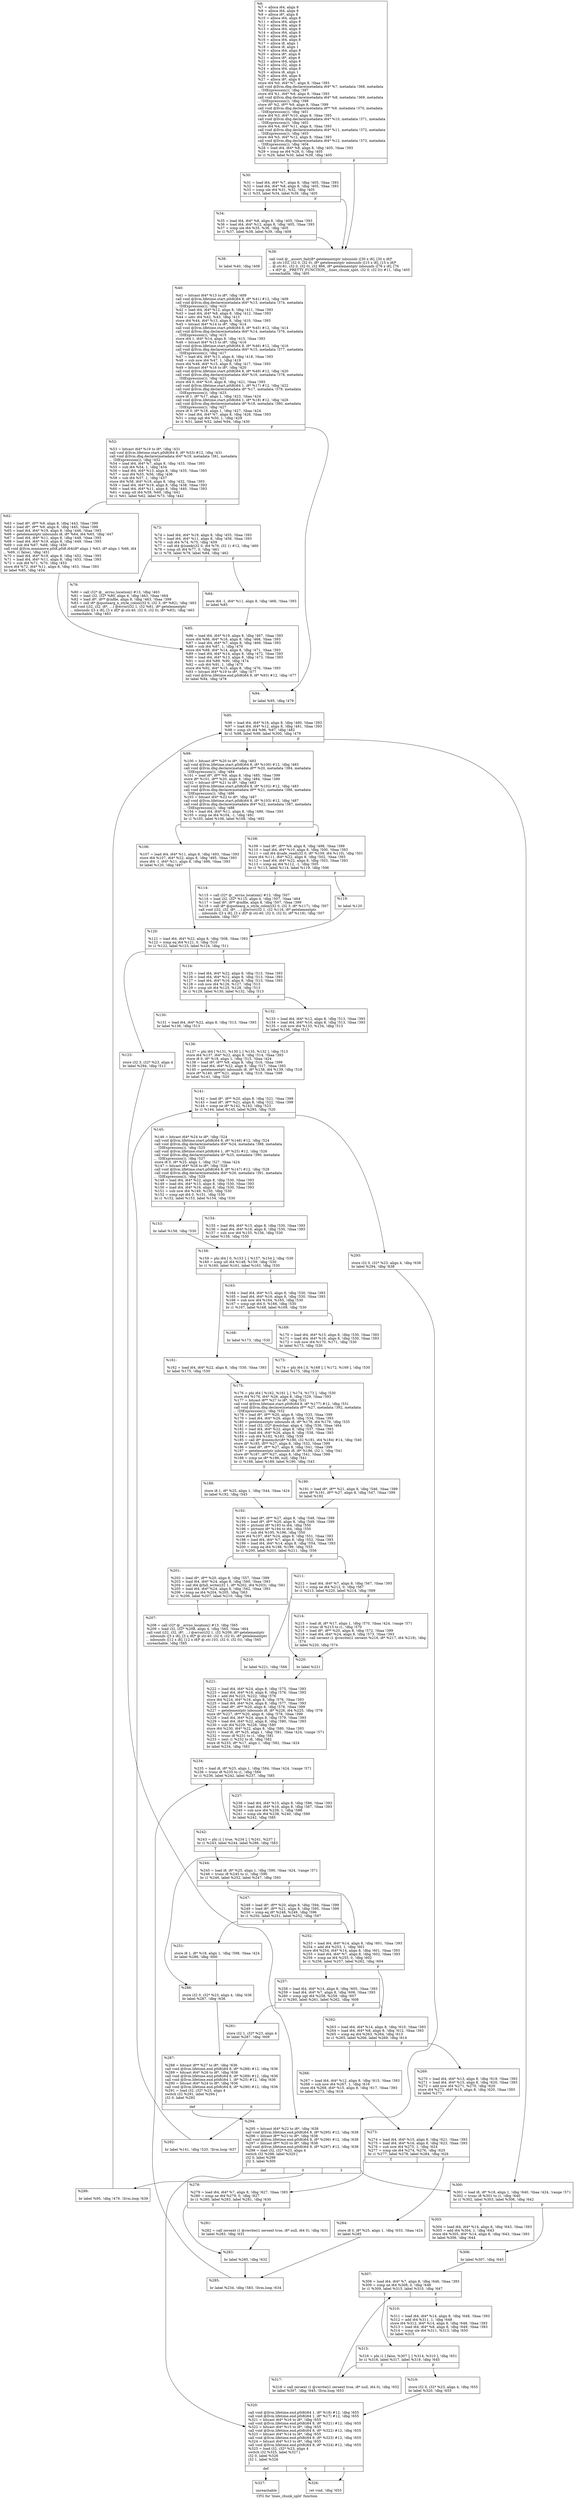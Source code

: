 digraph "CFG for 'lines_chunk_split' function" {
	label="CFG for 'lines_chunk_split' function";

	Node0x2711be0 [shape=record,label="{%6:\l  %7 = alloca i64, align 8\l  %8 = alloca i64, align 8\l  %9 = alloca i8*, align 8\l  %10 = alloca i64, align 8\l  %11 = alloca i64, align 8\l  %12 = alloca i64, align 8\l  %13 = alloca i64, align 8\l  %14 = alloca i64, align 8\l  %15 = alloca i64, align 8\l  %16 = alloca i64, align 8\l  %17 = alloca i8, align 1\l  %18 = alloca i8, align 1\l  %19 = alloca i64, align 8\l  %20 = alloca i8*, align 8\l  %21 = alloca i8*, align 8\l  %22 = alloca i64, align 8\l  %23 = alloca i32, align 4\l  %24 = alloca i64, align 8\l  %25 = alloca i8, align 1\l  %26 = alloca i64, align 8\l  %27 = alloca i8*, align 8\l  store i64 %0, i64* %7, align 8, !tbaa !393\l  call void @llvm.dbg.declare(metadata i64* %7, metadata !368, metadata\l... !DIExpression()), !dbg !397\l  store i64 %1, i64* %8, align 8, !tbaa !393\l  call void @llvm.dbg.declare(metadata i64* %8, metadata !369, metadata\l... !DIExpression()), !dbg !398\l  store i8* %2, i8** %9, align 8, !tbaa !399\l  call void @llvm.dbg.declare(metadata i8** %9, metadata !370, metadata\l... !DIExpression()), !dbg !401\l  store i64 %3, i64* %10, align 8, !tbaa !393\l  call void @llvm.dbg.declare(metadata i64* %10, metadata !371, metadata\l... !DIExpression()), !dbg !402\l  store i64 %4, i64* %11, align 8, !tbaa !393\l  call void @llvm.dbg.declare(metadata i64* %11, metadata !372, metadata\l... !DIExpression()), !dbg !403\l  store i64 %5, i64* %12, align 8, !tbaa !393\l  call void @llvm.dbg.declare(metadata i64* %12, metadata !373, metadata\l... !DIExpression()), !dbg !404\l  %28 = load i64, i64* %8, align 8, !dbg !405, !tbaa !393\l  %29 = icmp ne i64 %28, 0, !dbg !405\l  br i1 %29, label %30, label %39, !dbg !405\l|{<s0>T|<s1>F}}"];
	Node0x2711be0:s0 -> Node0x2711fc0;
	Node0x2711be0:s1 -> Node0x27120b0;
	Node0x2711fc0 [shape=record,label="{%30:\l\l  %31 = load i64, i64* %7, align 8, !dbg !405, !tbaa !393\l  %32 = load i64, i64* %8, align 8, !dbg !405, !tbaa !393\l  %33 = icmp ule i64 %31, %32, !dbg !405\l  br i1 %33, label %34, label %39, !dbg !405\l|{<s0>T|<s1>F}}"];
	Node0x2711fc0:s0 -> Node0x2712010;
	Node0x2711fc0:s1 -> Node0x27120b0;
	Node0x2712010 [shape=record,label="{%34:\l\l  %35 = load i64, i64* %8, align 8, !dbg !405, !tbaa !393\l  %36 = load i64, i64* %12, align 8, !dbg !405, !tbaa !393\l  %37 = icmp ule i64 %35, %36, !dbg !405\l  br i1 %37, label %38, label %39, !dbg !408\l|{<s0>T|<s1>F}}"];
	Node0x2712010:s0 -> Node0x2712060;
	Node0x2712010:s1 -> Node0x27120b0;
	Node0x2712060 [shape=record,label="{%38:\l\l  br label %40, !dbg !408\l}"];
	Node0x2712060 -> Node0x2712100;
	Node0x27120b0 [shape=record,label="{%39:\l\l  call void @__assert_fail(i8* getelementptr inbounds ([30 x i8], [30 x i8]*\l... @.str.102, i32 0, i32 0), i8* getelementptr inbounds ([15 x i8], [15 x i8]*\l... @.str.81, i32 0, i32 0), i32 866, i8* getelementptr inbounds ([76 x i8], [76\l... x i8]* @__PRETTY_FUNCTION__.lines_chunk_split, i32 0, i32 0)) #11, !dbg !405\l  unreachable, !dbg !405\l}"];
	Node0x2712100 [shape=record,label="{%40:\l\l  %41 = bitcast i64* %13 to i8*, !dbg !409\l  call void @llvm.lifetime.start.p0i8(i64 8, i8* %41) #12, !dbg !409\l  call void @llvm.dbg.declare(metadata i64* %13, metadata !374, metadata\l... !DIExpression()), !dbg !410\l  %42 = load i64, i64* %12, align 8, !dbg !411, !tbaa !393\l  %43 = load i64, i64* %8, align 8, !dbg !412, !tbaa !393\l  %44 = udiv i64 %42, %43, !dbg !413\l  store i64 %44, i64* %13, align 8, !dbg !410, !tbaa !393\l  %45 = bitcast i64* %14 to i8*, !dbg !414\l  call void @llvm.lifetime.start.p0i8(i64 8, i8* %45) #12, !dbg !414\l  call void @llvm.dbg.declare(metadata i64* %14, metadata !376, metadata\l... !DIExpression()), !dbg !415\l  store i64 1, i64* %14, align 8, !dbg !415, !tbaa !393\l  %46 = bitcast i64* %15 to i8*, !dbg !416\l  call void @llvm.lifetime.start.p0i8(i64 8, i8* %46) #12, !dbg !416\l  call void @llvm.dbg.declare(metadata i64* %15, metadata !377, metadata\l... !DIExpression()), !dbg !417\l  %47 = load i64, i64* %13, align 8, !dbg !418, !tbaa !393\l  %48 = sub nsw i64 %47, 1, !dbg !419\l  store i64 %48, i64* %15, align 8, !dbg !417, !tbaa !393\l  %49 = bitcast i64* %16 to i8*, !dbg !420\l  call void @llvm.lifetime.start.p0i8(i64 8, i8* %49) #12, !dbg !420\l  call void @llvm.dbg.declare(metadata i64* %16, metadata !378, metadata\l... !DIExpression()), !dbg !421\l  store i64 0, i64* %16, align 8, !dbg !421, !tbaa !393\l  call void @llvm.lifetime.start.p0i8(i64 1, i8* %17) #12, !dbg !422\l  call void @llvm.dbg.declare(metadata i8* %17, metadata !379, metadata\l... !DIExpression()), !dbg !423\l  store i8 1, i8* %17, align 1, !dbg !423, !tbaa !424\l  call void @llvm.lifetime.start.p0i8(i64 1, i8* %18) #12, !dbg !426\l  call void @llvm.dbg.declare(metadata i8* %18, metadata !380, metadata\l... !DIExpression()), !dbg !427\l  store i8 0, i8* %18, align 1, !dbg !427, !tbaa !424\l  %50 = load i64, i64* %7, align 8, !dbg !428, !tbaa !393\l  %51 = icmp ugt i64 %50, 1, !dbg !429\l  br i1 %51, label %52, label %94, !dbg !430\l|{<s0>T|<s1>F}}"];
	Node0x2712100:s0 -> Node0x2712150;
	Node0x2712100:s1 -> Node0x2712330;
	Node0x2712150 [shape=record,label="{%52:\l\l  %53 = bitcast i64* %19 to i8*, !dbg !431\l  call void @llvm.lifetime.start.p0i8(i64 8, i8* %53) #12, !dbg !431\l  call void @llvm.dbg.declare(metadata i64* %19, metadata !381, metadata\l... !DIExpression()), !dbg !432\l  %54 = load i64, i64* %7, align 8, !dbg !433, !tbaa !393\l  %55 = sub i64 %54, 1, !dbg !434\l  %56 = load i64, i64* %13, align 8, !dbg !435, !tbaa !393\l  %57 = mul i64 %55, %56, !dbg !436\l  %58 = sub i64 %57, 1, !dbg !437\l  store i64 %58, i64* %19, align 8, !dbg !432, !tbaa !393\l  %59 = load i64, i64* %19, align 8, !dbg !438, !tbaa !393\l  %60 = load i64, i64* %11, align 8, !dbg !440, !tbaa !393\l  %61 = icmp ult i64 %59, %60, !dbg !441\l  br i1 %61, label %62, label %73, !dbg !442\l|{<s0>T|<s1>F}}"];
	Node0x2712150:s0 -> Node0x27121a0;
	Node0x2712150:s1 -> Node0x27121f0;
	Node0x27121a0 [shape=record,label="{%62:\l\l  %63 = load i8*, i8** %9, align 8, !dbg !443, !tbaa !399\l  %64 = load i8*, i8** %9, align 8, !dbg !445, !tbaa !399\l  %65 = load i64, i64* %19, align 8, !dbg !446, !tbaa !393\l  %66 = getelementptr inbounds i8, i8* %64, i64 %65, !dbg !447\l  %67 = load i64, i64* %11, align 8, !dbg !448, !tbaa !393\l  %68 = load i64, i64* %19, align 8, !dbg !449, !tbaa !393\l  %69 = sub i64 %67, %68, !dbg !450\l  call void @llvm.memmove.p0i8.p0i8.i64(i8* align 1 %63, i8* align 1 %66, i64\l... %69, i1 false), !dbg !451\l  %70 = load i64, i64* %19, align 8, !dbg !452, !tbaa !393\l  %71 = load i64, i64* %11, align 8, !dbg !453, !tbaa !393\l  %72 = sub i64 %71, %70, !dbg !453\l  store i64 %72, i64* %11, align 8, !dbg !453, !tbaa !393\l  br label %85, !dbg !454\l}"];
	Node0x27121a0 -> Node0x27122e0;
	Node0x27121f0 [shape=record,label="{%73:\l\l  %74 = load i64, i64* %19, align 8, !dbg !455, !tbaa !393\l  %75 = load i64, i64* %11, align 8, !dbg !458, !tbaa !393\l  %76 = sub i64 %74, %75, !dbg !459\l  %77 = call i64 @lseek(i32 0, i64 %76, i32 1) #12, !dbg !460\l  %78 = icmp slt i64 %77, 0, !dbg !461\l  br i1 %78, label %79, label %84, !dbg !462\l|{<s0>T|<s1>F}}"];
	Node0x27121f0:s0 -> Node0x2712240;
	Node0x27121f0:s1 -> Node0x2712290;
	Node0x2712240 [shape=record,label="{%79:\l\l  %80 = call i32* @__errno_location() #13, !dbg !463\l  %81 = load i32, i32* %80, align 4, !dbg !463, !tbaa !464\l  %82 = load i8*, i8** @infile, align 8, !dbg !463, !tbaa !399\l  %83 = call i8* @quotearg_n_style_colon(i32 0, i32 3, i8* %82), !dbg !463\l  call void (i32, i32, i8*, ...) @error(i32 1, i32 %81, i8* getelementptr\l... inbounds ([3 x i8], [3 x i8]* @.str.40, i32 0, i32 0), i8* %83), !dbg !463\l  unreachable, !dbg !463\l}"];
	Node0x2712290 [shape=record,label="{%84:\l\l  store i64 -1, i64* %11, align 8, !dbg !466, !tbaa !393\l  br label %85\l}"];
	Node0x2712290 -> Node0x27122e0;
	Node0x27122e0 [shape=record,label="{%85:\l\l  %86 = load i64, i64* %19, align 8, !dbg !467, !tbaa !393\l  store i64 %86, i64* %16, align 8, !dbg !468, !tbaa !393\l  %87 = load i64, i64* %7, align 8, !dbg !469, !tbaa !393\l  %88 = sub i64 %87, 1, !dbg !470\l  store i64 %88, i64* %14, align 8, !dbg !471, !tbaa !393\l  %89 = load i64, i64* %14, align 8, !dbg !472, !tbaa !393\l  %90 = load i64, i64* %13, align 8, !dbg !473, !tbaa !393\l  %91 = mul i64 %89, %90, !dbg !474\l  %92 = sub i64 %91, 1, !dbg !475\l  store i64 %92, i64* %15, align 8, !dbg !476, !tbaa !393\l  %93 = bitcast i64* %19 to i8*, !dbg !477\l  call void @llvm.lifetime.end.p0i8(i64 8, i8* %93) #12, !dbg !477\l  br label %94, !dbg !478\l}"];
	Node0x27122e0 -> Node0x2712330;
	Node0x2712330 [shape=record,label="{%94:\l\l  br label %95, !dbg !479\l}"];
	Node0x2712330 -> Node0x2712380;
	Node0x2712380 [shape=record,label="{%95:\l\l  %96 = load i64, i64* %16, align 8, !dbg !480, !tbaa !393\l  %97 = load i64, i64* %12, align 8, !dbg !481, !tbaa !393\l  %98 = icmp slt i64 %96, %97, !dbg !482\l  br i1 %98, label %99, label %300, !dbg !479\l|{<s0>T|<s1>F}}"];
	Node0x2712380:s0 -> Node0x27123d0;
	Node0x2712380:s1 -> Node0x2713550;
	Node0x27123d0 [shape=record,label="{%99:\l\l  %100 = bitcast i8** %20 to i8*, !dbg !483\l  call void @llvm.lifetime.start.p0i8(i64 8, i8* %100) #12, !dbg !483\l  call void @llvm.dbg.declare(metadata i8** %20, metadata !384, metadata\l... !DIExpression()), !dbg !484\l  %101 = load i8*, i8** %9, align 8, !dbg !485, !tbaa !399\l  store i8* %101, i8** %20, align 8, !dbg !484, !tbaa !399\l  %102 = bitcast i8** %21 to i8*, !dbg !483\l  call void @llvm.lifetime.start.p0i8(i64 8, i8* %102) #12, !dbg !483\l  call void @llvm.dbg.declare(metadata i8** %21, metadata !386, metadata\l... !DIExpression()), !dbg !486\l  %103 = bitcast i64* %22 to i8*, !dbg !487\l  call void @llvm.lifetime.start.p0i8(i64 8, i8* %103) #12, !dbg !487\l  call void @llvm.dbg.declare(metadata i64* %22, metadata !387, metadata\l... !DIExpression()), !dbg !488\l  %104 = load i64, i64* %11, align 8, !dbg !489, !tbaa !393\l  %105 = icmp ne i64 %104, -1, !dbg !491\l  br i1 %105, label %106, label %108, !dbg !492\l|{<s0>T|<s1>F}}"];
	Node0x27123d0:s0 -> Node0x2712420;
	Node0x27123d0:s1 -> Node0x2712470;
	Node0x2712420 [shape=record,label="{%106:\l\l  %107 = load i64, i64* %11, align 8, !dbg !493, !tbaa !393\l  store i64 %107, i64* %22, align 8, !dbg !495, !tbaa !393\l  store i64 -1, i64* %11, align 8, !dbg !496, !tbaa !393\l  br label %120, !dbg !497\l}"];
	Node0x2712420 -> Node0x2712560;
	Node0x2712470 [shape=record,label="{%108:\l\l  %109 = load i8*, i8** %9, align 8, !dbg !498, !tbaa !399\l  %110 = load i64, i64* %10, align 8, !dbg !500, !tbaa !393\l  %111 = call i64 @safe_read(i32 0, i8* %109, i64 %110), !dbg !501\l  store i64 %111, i64* %22, align 8, !dbg !502, !tbaa !393\l  %112 = load i64, i64* %22, align 8, !dbg !503, !tbaa !393\l  %113 = icmp eq i64 %112, -1, !dbg !505\l  br i1 %113, label %114, label %119, !dbg !506\l|{<s0>T|<s1>F}}"];
	Node0x2712470:s0 -> Node0x27124c0;
	Node0x2712470:s1 -> Node0x2712510;
	Node0x27124c0 [shape=record,label="{%114:\l\l  %115 = call i32* @__errno_location() #13, !dbg !507\l  %116 = load i32, i32* %115, align 4, !dbg !507, !tbaa !464\l  %117 = load i8*, i8** @infile, align 8, !dbg !507, !tbaa !399\l  %118 = call i8* @quotearg_n_style_colon(i32 0, i32 3, i8* %117), !dbg !507\l  call void (i32, i32, i8*, ...) @error(i32 1, i32 %116, i8* getelementptr\l... inbounds ([3 x i8], [3 x i8]* @.str.40, i32 0, i32 0), i8* %118), !dbg !507\l  unreachable, !dbg !507\l}"];
	Node0x2712510 [shape=record,label="{%119:\l\l  br label %120\l}"];
	Node0x2712510 -> Node0x2712560;
	Node0x2712560 [shape=record,label="{%120:\l\l  %121 = load i64, i64* %22, align 8, !dbg !508, !tbaa !393\l  %122 = icmp eq i64 %121, 0, !dbg !510\l  br i1 %122, label %123, label %124, !dbg !511\l|{<s0>T|<s1>F}}"];
	Node0x2712560:s0 -> Node0x27125b0;
	Node0x2712560:s1 -> Node0x2712600;
	Node0x27125b0 [shape=record,label="{%123:\l\l  store i32 3, i32* %23, align 4\l  br label %294, !dbg !512\l}"];
	Node0x27125b0 -> Node0x27134b0;
	Node0x2712600 [shape=record,label="{%124:\l\l  %125 = load i64, i64* %22, align 8, !dbg !513, !tbaa !393\l  %126 = load i64, i64* %12, align 8, !dbg !513, !tbaa !393\l  %127 = load i64, i64* %16, align 8, !dbg !513, !tbaa !393\l  %128 = sub nsw i64 %126, %127, !dbg !513\l  %129 = icmp ult i64 %125, %128, !dbg !513\l  br i1 %129, label %130, label %132, !dbg !513\l|{<s0>T|<s1>F}}"];
	Node0x2712600:s0 -> Node0x2712650;
	Node0x2712600:s1 -> Node0x27126a0;
	Node0x2712650 [shape=record,label="{%130:\l\l  %131 = load i64, i64* %22, align 8, !dbg !513, !tbaa !393\l  br label %136, !dbg !513\l}"];
	Node0x2712650 -> Node0x27126f0;
	Node0x27126a0 [shape=record,label="{%132:\l\l  %133 = load i64, i64* %12, align 8, !dbg !513, !tbaa !393\l  %134 = load i64, i64* %16, align 8, !dbg !513, !tbaa !393\l  %135 = sub nsw i64 %133, %134, !dbg !513\l  br label %136, !dbg !513\l}"];
	Node0x27126a0 -> Node0x27126f0;
	Node0x27126f0 [shape=record,label="{%136:\l\l  %137 = phi i64 [ %131, %130 ], [ %135, %132 ], !dbg !513\l  store i64 %137, i64* %22, align 8, !dbg !514, !tbaa !393\l  store i8 0, i8* %18, align 1, !dbg !515, !tbaa !424\l  %138 = load i8*, i8** %9, align 8, !dbg !516, !tbaa !399\l  %139 = load i64, i64* %22, align 8, !dbg !517, !tbaa !393\l  %140 = getelementptr inbounds i8, i8* %138, i64 %139, !dbg !518\l  store i8* %140, i8** %21, align 8, !dbg !519, !tbaa !399\l  br label %141, !dbg !520\l}"];
	Node0x27126f0 -> Node0x2712740;
	Node0x2712740 [shape=record,label="{%141:\l\l  %142 = load i8*, i8** %20, align 8, !dbg !521, !tbaa !399\l  %143 = load i8*, i8** %21, align 8, !dbg !522, !tbaa !399\l  %144 = icmp ne i8* %142, %143, !dbg !523\l  br i1 %144, label %145, label %293, !dbg !520\l|{<s0>T|<s1>F}}"];
	Node0x2712740:s0 -> Node0x2712790;
	Node0x2712740:s1 -> Node0x2713460;
	Node0x2712790 [shape=record,label="{%145:\l\l  %146 = bitcast i64* %24 to i8*, !dbg !524\l  call void @llvm.lifetime.start.p0i8(i64 8, i8* %146) #12, !dbg !524\l  call void @llvm.dbg.declare(metadata i64* %24, metadata !388, metadata\l... !DIExpression()), !dbg !525\l  call void @llvm.lifetime.start.p0i8(i64 1, i8* %25) #12, !dbg !526\l  call void @llvm.dbg.declare(metadata i8* %25, metadata !390, metadata\l... !DIExpression()), !dbg !527\l  store i8 0, i8* %25, align 1, !dbg !527, !tbaa !424\l  %147 = bitcast i64* %26 to i8*, !dbg !528\l  call void @llvm.lifetime.start.p0i8(i64 8, i8* %147) #12, !dbg !528\l  call void @llvm.dbg.declare(metadata i64* %26, metadata !391, metadata\l... !DIExpression()), !dbg !529\l  %148 = load i64, i64* %22, align 8, !dbg !530, !tbaa !393\l  %149 = load i64, i64* %15, align 8, !dbg !530, !tbaa !393\l  %150 = load i64, i64* %16, align 8, !dbg !530, !tbaa !393\l  %151 = sub nsw i64 %149, %150, !dbg !530\l  %152 = icmp sgt i64 0, %151, !dbg !530\l  br i1 %152, label %153, label %154, !dbg !530\l|{<s0>T|<s1>F}}"];
	Node0x2712790:s0 -> Node0x27127e0;
	Node0x2712790:s1 -> Node0x2712830;
	Node0x27127e0 [shape=record,label="{%153:\l\l  br label %158, !dbg !530\l}"];
	Node0x27127e0 -> Node0x2712880;
	Node0x2712830 [shape=record,label="{%154:\l\l  %155 = load i64, i64* %15, align 8, !dbg !530, !tbaa !393\l  %156 = load i64, i64* %16, align 8, !dbg !530, !tbaa !393\l  %157 = sub nsw i64 %155, %156, !dbg !530\l  br label %158, !dbg !530\l}"];
	Node0x2712830 -> Node0x2712880;
	Node0x2712880 [shape=record,label="{%158:\l\l  %159 = phi i64 [ 0, %153 ], [ %157, %154 ], !dbg !530\l  %160 = icmp ult i64 %148, %159, !dbg !530\l  br i1 %160, label %161, label %163, !dbg !530\l|{<s0>T|<s1>F}}"];
	Node0x2712880:s0 -> Node0x27128d0;
	Node0x2712880:s1 -> Node0x2712920;
	Node0x27128d0 [shape=record,label="{%161:\l\l  %162 = load i64, i64* %22, align 8, !dbg !530, !tbaa !393\l  br label %175, !dbg !530\l}"];
	Node0x27128d0 -> Node0x2712a60;
	Node0x2712920 [shape=record,label="{%163:\l\l  %164 = load i64, i64* %15, align 8, !dbg !530, !tbaa !393\l  %165 = load i64, i64* %16, align 8, !dbg !530, !tbaa !393\l  %166 = sub nsw i64 %164, %165, !dbg !530\l  %167 = icmp sgt i64 0, %166, !dbg !530\l  br i1 %167, label %168, label %169, !dbg !530\l|{<s0>T|<s1>F}}"];
	Node0x2712920:s0 -> Node0x2712970;
	Node0x2712920:s1 -> Node0x27129c0;
	Node0x2712970 [shape=record,label="{%168:\l\l  br label %173, !dbg !530\l}"];
	Node0x2712970 -> Node0x2712a10;
	Node0x27129c0 [shape=record,label="{%169:\l\l  %170 = load i64, i64* %15, align 8, !dbg !530, !tbaa !393\l  %171 = load i64, i64* %16, align 8, !dbg !530, !tbaa !393\l  %172 = sub nsw i64 %170, %171, !dbg !530\l  br label %173, !dbg !530\l}"];
	Node0x27129c0 -> Node0x2712a10;
	Node0x2712a10 [shape=record,label="{%173:\l\l  %174 = phi i64 [ 0, %168 ], [ %172, %169 ], !dbg !530\l  br label %175, !dbg !530\l}"];
	Node0x2712a10 -> Node0x2712a60;
	Node0x2712a60 [shape=record,label="{%175:\l\l  %176 = phi i64 [ %162, %161 ], [ %174, %173 ], !dbg !530\l  store i64 %176, i64* %26, align 8, !dbg !529, !tbaa !393\l  %177 = bitcast i8** %27 to i8*, !dbg !531\l  call void @llvm.lifetime.start.p0i8(i64 8, i8* %177) #12, !dbg !531\l  call void @llvm.dbg.declare(metadata i8** %27, metadata !392, metadata\l... !DIExpression()), !dbg !532\l  %178 = load i8*, i8** %20, align 8, !dbg !533, !tbaa !399\l  %179 = load i64, i64* %26, align 8, !dbg !534, !tbaa !393\l  %180 = getelementptr inbounds i8, i8* %178, i64 %179, !dbg !535\l  %181 = load i32, i32* @eolchar, align 4, !dbg !536, !tbaa !464\l  %182 = load i64, i64* %22, align 8, !dbg !537, !tbaa !393\l  %183 = load i64, i64* %26, align 8, !dbg !538, !tbaa !393\l  %184 = sub i64 %182, %183, !dbg !539\l  %185 = call i8* @memchr(i8* %180, i32 %181, i64 %184) #14, !dbg !540\l  store i8* %185, i8** %27, align 8, !dbg !532, !tbaa !399\l  %186 = load i8*, i8** %27, align 8, !dbg !541, !tbaa !399\l  %187 = getelementptr inbounds i8, i8* %186, i32 1, !dbg !541\l  store i8* %187, i8** %27, align 8, !dbg !541, !tbaa !399\l  %188 = icmp ne i8* %186, null, !dbg !541\l  br i1 %188, label %189, label %190, !dbg !543\l|{<s0>T|<s1>F}}"];
	Node0x2712a60:s0 -> Node0x2712ab0;
	Node0x2712a60:s1 -> Node0x2712b00;
	Node0x2712ab0 [shape=record,label="{%189:\l\l  store i8 1, i8* %25, align 1, !dbg !544, !tbaa !424\l  br label %192, !dbg !545\l}"];
	Node0x2712ab0 -> Node0x2712b50;
	Node0x2712b00 [shape=record,label="{%190:\l\l  %191 = load i8*, i8** %21, align 8, !dbg !546, !tbaa !399\l  store i8* %191, i8** %27, align 8, !dbg !547, !tbaa !399\l  br label %192\l}"];
	Node0x2712b00 -> Node0x2712b50;
	Node0x2712b50 [shape=record,label="{%192:\l\l  %193 = load i8*, i8** %27, align 8, !dbg !548, !tbaa !399\l  %194 = load i8*, i8** %20, align 8, !dbg !549, !tbaa !399\l  %195 = ptrtoint i8* %193 to i64, !dbg !550\l  %196 = ptrtoint i8* %194 to i64, !dbg !550\l  %197 = sub i64 %195, %196, !dbg !550\l  store i64 %197, i64* %24, align 8, !dbg !551, !tbaa !393\l  %198 = load i64, i64* %7, align 8, !dbg !552, !tbaa !393\l  %199 = load i64, i64* %14, align 8, !dbg !554, !tbaa !393\l  %200 = icmp eq i64 %198, %199, !dbg !555\l  br i1 %200, label %201, label %211, !dbg !556\l|{<s0>T|<s1>F}}"];
	Node0x2712b50:s0 -> Node0x2712ba0;
	Node0x2712b50:s1 -> Node0x2712c90;
	Node0x2712ba0 [shape=record,label="{%201:\l\l  %202 = load i8*, i8** %20, align 8, !dbg !557, !tbaa !399\l  %203 = load i64, i64* %24, align 8, !dbg !560, !tbaa !393\l  %204 = call i64 @full_write(i32 1, i8* %202, i64 %203), !dbg !561\l  %205 = load i64, i64* %24, align 8, !dbg !562, !tbaa !393\l  %206 = icmp ne i64 %204, %205, !dbg !563\l  br i1 %206, label %207, label %210, !dbg !564\l|{<s0>T|<s1>F}}"];
	Node0x2712ba0:s0 -> Node0x2712bf0;
	Node0x2712ba0:s1 -> Node0x2712c40;
	Node0x2712bf0 [shape=record,label="{%207:\l\l  %208 = call i32* @__errno_location() #13, !dbg !565\l  %209 = load i32, i32* %208, align 4, !dbg !565, !tbaa !464\l  call void (i32, i32, i8*, ...) @error(i32 1, i32 %209, i8* getelementptr\l... inbounds ([3 x i8], [3 x i8]* @.str.40, i32 0, i32 0), i8* getelementptr\l... inbounds ([12 x i8], [12 x i8]* @.str.103, i32 0, i32 0)), !dbg !565\l  unreachable, !dbg !565\l}"];
	Node0x2712c40 [shape=record,label="{%210:\l\l  br label %221, !dbg !566\l}"];
	Node0x2712c40 -> Node0x2712d80;
	Node0x2712c90 [shape=record,label="{%211:\l\l  %212 = load i64, i64* %7, align 8, !dbg !567, !tbaa !393\l  %213 = icmp ne i64 %212, 0, !dbg !567\l  br i1 %213, label %220, label %214, !dbg !569\l|{<s0>T|<s1>F}}"];
	Node0x2712c90:s0 -> Node0x2712d30;
	Node0x2712c90:s1 -> Node0x2712ce0;
	Node0x2712ce0 [shape=record,label="{%214:\l\l  %215 = load i8, i8* %17, align 1, !dbg !570, !tbaa !424, !range !571\l  %216 = trunc i8 %215 to i1, !dbg !570\l  %217 = load i8*, i8** %20, align 8, !dbg !572, !tbaa !399\l  %218 = load i64, i64* %24, align 8, !dbg !573, !tbaa !393\l  %219 = call zeroext i1 @cwrite(i1 zeroext %216, i8* %217, i64 %218), !dbg\l... !574\l  br label %220, !dbg !574\l}"];
	Node0x2712ce0 -> Node0x2712d30;
	Node0x2712d30 [shape=record,label="{%220:\l\l  br label %221\l}"];
	Node0x2712d30 -> Node0x2712d80;
	Node0x2712d80 [shape=record,label="{%221:\l\l  %222 = load i64, i64* %24, align 8, !dbg !575, !tbaa !393\l  %223 = load i64, i64* %16, align 8, !dbg !576, !tbaa !393\l  %224 = add i64 %223, %222, !dbg !576\l  store i64 %224, i64* %16, align 8, !dbg !576, !tbaa !393\l  %225 = load i64, i64* %24, align 8, !dbg !577, !tbaa !393\l  %226 = load i8*, i8** %20, align 8, !dbg !578, !tbaa !399\l  %227 = getelementptr inbounds i8, i8* %226, i64 %225, !dbg !578\l  store i8* %227, i8** %20, align 8, !dbg !578, !tbaa !399\l  %228 = load i64, i64* %24, align 8, !dbg !579, !tbaa !393\l  %229 = load i64, i64* %22, align 8, !dbg !580, !tbaa !393\l  %230 = sub i64 %229, %228, !dbg !580\l  store i64 %230, i64* %22, align 8, !dbg !580, !tbaa !393\l  %231 = load i8, i8* %25, align 1, !dbg !581, !tbaa !424, !range !571\l  %232 = trunc i8 %231 to i1, !dbg !581\l  %233 = zext i1 %232 to i8, !dbg !582\l  store i8 %233, i8* %17, align 1, !dbg !582, !tbaa !424\l  br label %234, !dbg !583\l}"];
	Node0x2712d80 -> Node0x2712dd0;
	Node0x2712dd0 [shape=record,label="{%234:\l\l  %235 = load i8, i8* %25, align 1, !dbg !584, !tbaa !424, !range !571\l  %236 = trunc i8 %235 to i1, !dbg !584\l  br i1 %236, label %242, label %237, !dbg !585\l|{<s0>T|<s1>F}}"];
	Node0x2712dd0:s0 -> Node0x2712e70;
	Node0x2712dd0:s1 -> Node0x2712e20;
	Node0x2712e20 [shape=record,label="{%237:\l\l  %238 = load i64, i64* %15, align 8, !dbg !586, !tbaa !393\l  %239 = load i64, i64* %16, align 8, !dbg !587, !tbaa !393\l  %240 = sub nsw i64 %239, 1, !dbg !588\l  %241 = icmp sle i64 %238, %240, !dbg !589\l  br label %242, !dbg !585\l}"];
	Node0x2712e20 -> Node0x2712e70;
	Node0x2712e70 [shape=record,label="{%242:\l\l  %243 = phi i1 [ true, %234 ], [ %241, %237 ]\l  br i1 %243, label %244, label %286, !dbg !583\l|{<s0>T|<s1>F}}"];
	Node0x2712e70:s0 -> Node0x2712ec0;
	Node0x2712e70:s1 -> Node0x2713370;
	Node0x2712ec0 [shape=record,label="{%244:\l\l  %245 = load i8, i8* %25, align 1, !dbg !590, !tbaa !424, !range !571\l  %246 = trunc i8 %245 to i1, !dbg !590\l  br i1 %246, label %252, label %247, !dbg !593\l|{<s0>T|<s1>F}}"];
	Node0x2712ec0:s0 -> Node0x2712fb0;
	Node0x2712ec0:s1 -> Node0x2712f10;
	Node0x2712f10 [shape=record,label="{%247:\l\l  %248 = load i8*, i8** %20, align 8, !dbg !594, !tbaa !399\l  %249 = load i8*, i8** %21, align 8, !dbg !595, !tbaa !399\l  %250 = icmp eq i8* %248, %249, !dbg !596\l  br i1 %250, label %251, label %252, !dbg !597\l|{<s0>T|<s1>F}}"];
	Node0x2712f10:s0 -> Node0x2712f60;
	Node0x2712f10:s1 -> Node0x2712fb0;
	Node0x2712f60 [shape=record,label="{%251:\l\l  store i8 1, i8* %18, align 1, !dbg !598, !tbaa !424\l  br label %286, !dbg !600\l}"];
	Node0x2712f60 -> Node0x2713370;
	Node0x2712fb0 [shape=record,label="{%252:\l\l  %253 = load i64, i64* %14, align 8, !dbg !601, !tbaa !393\l  %254 = add i64 %253, 1, !dbg !601\l  store i64 %254, i64* %14, align 8, !dbg !601, !tbaa !393\l  %255 = load i64, i64* %7, align 8, !dbg !602, !tbaa !393\l  %256 = icmp ne i64 %255, 0, !dbg !602\l  br i1 %256, label %257, label %262, !dbg !604\l|{<s0>T|<s1>F}}"];
	Node0x2712fb0:s0 -> Node0x2713000;
	Node0x2712fb0:s1 -> Node0x27130a0;
	Node0x2713000 [shape=record,label="{%257:\l\l  %258 = load i64, i64* %14, align 8, !dbg !605, !tbaa !393\l  %259 = load i64, i64* %7, align 8, !dbg !606, !tbaa !393\l  %260 = icmp ugt i64 %258, %259, !dbg !607\l  br i1 %260, label %261, label %262, !dbg !608\l|{<s0>T|<s1>F}}"];
	Node0x2713000:s0 -> Node0x2713050;
	Node0x2713000:s1 -> Node0x27130a0;
	Node0x2713050 [shape=record,label="{%261:\l\l  store i32 1, i32* %23, align 4\l  br label %287, !dbg !609\l}"];
	Node0x2713050 -> Node0x27133c0;
	Node0x27130a0 [shape=record,label="{%262:\l\l  %263 = load i64, i64* %14, align 8, !dbg !610, !tbaa !393\l  %264 = load i64, i64* %8, align 8, !dbg !612, !tbaa !393\l  %265 = icmp eq i64 %263, %264, !dbg !613\l  br i1 %265, label %266, label %269, !dbg !614\l|{<s0>T|<s1>F}}"];
	Node0x27130a0:s0 -> Node0x27130f0;
	Node0x27130a0:s1 -> Node0x2713140;
	Node0x27130f0 [shape=record,label="{%266:\l\l  %267 = load i64, i64* %12, align 8, !dbg !615, !tbaa !393\l  %268 = sub nsw i64 %267, 1, !dbg !616\l  store i64 %268, i64* %15, align 8, !dbg !617, !tbaa !393\l  br label %273, !dbg !618\l}"];
	Node0x27130f0 -> Node0x2713190;
	Node0x2713140 [shape=record,label="{%269:\l\l  %270 = load i64, i64* %13, align 8, !dbg !619, !tbaa !393\l  %271 = load i64, i64* %15, align 8, !dbg !620, !tbaa !393\l  %272 = add nsw i64 %271, %270, !dbg !620\l  store i64 %272, i64* %15, align 8, !dbg !620, !tbaa !393\l  br label %273\l}"];
	Node0x2713140 -> Node0x2713190;
	Node0x2713190 [shape=record,label="{%273:\l\l  %274 = load i64, i64* %15, align 8, !dbg !621, !tbaa !393\l  %275 = load i64, i64* %16, align 8, !dbg !623, !tbaa !393\l  %276 = sub nsw i64 %275, 1, !dbg !624\l  %277 = icmp sle i64 %274, %276, !dbg !625\l  br i1 %277, label %278, label %284, !dbg !626\l|{<s0>T|<s1>F}}"];
	Node0x2713190:s0 -> Node0x27131e0;
	Node0x2713190:s1 -> Node0x27132d0;
	Node0x27131e0 [shape=record,label="{%278:\l\l  %279 = load i64, i64* %7, align 8, !dbg !627, !tbaa !393\l  %280 = icmp ne i64 %279, 0, !dbg !627\l  br i1 %280, label %283, label %281, !dbg !630\l|{<s0>T|<s1>F}}"];
	Node0x27131e0:s0 -> Node0x2713280;
	Node0x27131e0:s1 -> Node0x2713230;
	Node0x2713230 [shape=record,label="{%281:\l\l  %282 = call zeroext i1 @cwrite(i1 zeroext true, i8* null, i64 0), !dbg !631\l  br label %283, !dbg !631\l}"];
	Node0x2713230 -> Node0x2713280;
	Node0x2713280 [shape=record,label="{%283:\l\l  br label %285, !dbg !632\l}"];
	Node0x2713280 -> Node0x2713320;
	Node0x27132d0 [shape=record,label="{%284:\l\l  store i8 0, i8* %25, align 1, !dbg !633, !tbaa !424\l  br label %285\l}"];
	Node0x27132d0 -> Node0x2713320;
	Node0x2713320 [shape=record,label="{%285:\l\l  br label %234, !dbg !583, !llvm.loop !634\l}"];
	Node0x2713320 -> Node0x2712dd0;
	Node0x2713370 [shape=record,label="{%286:\l\l  store i32 0, i32* %23, align 4, !dbg !636\l  br label %287, !dbg !636\l}"];
	Node0x2713370 -> Node0x27133c0;
	Node0x27133c0 [shape=record,label="{%287:\l\l  %288 = bitcast i8** %27 to i8*, !dbg !636\l  call void @llvm.lifetime.end.p0i8(i64 8, i8* %288) #12, !dbg !636\l  %289 = bitcast i64* %26 to i8*, !dbg !636\l  call void @llvm.lifetime.end.p0i8(i64 8, i8* %289) #12, !dbg !636\l  call void @llvm.lifetime.end.p0i8(i64 1, i8* %25) #12, !dbg !636\l  %290 = bitcast i64* %24 to i8*, !dbg !636\l  call void @llvm.lifetime.end.p0i8(i64 8, i8* %290) #12, !dbg !636\l  %291 = load i32, i32* %23, align 4\l  switch i32 %291, label %294 [\l    i32 0, label %292\l  ]\l|{<s0>def|<s1>0}}"];
	Node0x27133c0:s0 -> Node0x27134b0;
	Node0x27133c0:s1 -> Node0x2713410;
	Node0x2713410 [shape=record,label="{%292:\l\l  br label %141, !dbg !520, !llvm.loop !637\l}"];
	Node0x2713410 -> Node0x2712740;
	Node0x2713460 [shape=record,label="{%293:\l\l  store i32 0, i32* %23, align 4, !dbg !638\l  br label %294, !dbg !638\l}"];
	Node0x2713460 -> Node0x27134b0;
	Node0x27134b0 [shape=record,label="{%294:\l\l  %295 = bitcast i64* %22 to i8*, !dbg !638\l  call void @llvm.lifetime.end.p0i8(i64 8, i8* %295) #12, !dbg !638\l  %296 = bitcast i8** %21 to i8*, !dbg !638\l  call void @llvm.lifetime.end.p0i8(i64 8, i8* %296) #12, !dbg !638\l  %297 = bitcast i8** %20 to i8*, !dbg !638\l  call void @llvm.lifetime.end.p0i8(i64 8, i8* %297) #12, !dbg !638\l  %298 = load i32, i32* %23, align 4\l  switch i32 %298, label %320 [\l    i32 0, label %299\l    i32 3, label %300\l  ]\l|{<s0>def|<s1>0|<s2>3}}"];
	Node0x27134b0:s0 -> Node0x27137d0;
	Node0x27134b0:s1 -> Node0x2713500;
	Node0x27134b0:s2 -> Node0x2713550;
	Node0x2713500 [shape=record,label="{%299:\l\l  br label %95, !dbg !479, !llvm.loop !639\l}"];
	Node0x2713500 -> Node0x2712380;
	Node0x2713550 [shape=record,label="{%300:\l\l  %301 = load i8, i8* %18, align 1, !dbg !640, !tbaa !424, !range !571\l  %302 = trunc i8 %301 to i1, !dbg !640\l  br i1 %302, label %303, label %306, !dbg !642\l|{<s0>T|<s1>F}}"];
	Node0x2713550:s0 -> Node0x27135a0;
	Node0x2713550:s1 -> Node0x27135f0;
	Node0x27135a0 [shape=record,label="{%303:\l\l  %304 = load i64, i64* %14, align 8, !dbg !643, !tbaa !393\l  %305 = add i64 %304, 1, !dbg !643\l  store i64 %305, i64* %14, align 8, !dbg !643, !tbaa !393\l  br label %306, !dbg !644\l}"];
	Node0x27135a0 -> Node0x27135f0;
	Node0x27135f0 [shape=record,label="{%306:\l\l  br label %307, !dbg !645\l}"];
	Node0x27135f0 -> Node0x2713640;
	Node0x2713640 [shape=record,label="{%307:\l\l  %308 = load i64, i64* %7, align 8, !dbg !646, !tbaa !393\l  %309 = icmp ne i64 %308, 0, !dbg !646\l  br i1 %309, label %315, label %310, !dbg !647\l|{<s0>T|<s1>F}}"];
	Node0x2713640:s0 -> Node0x27136e0;
	Node0x2713640:s1 -> Node0x2713690;
	Node0x2713690 [shape=record,label="{%310:\l\l  %311 = load i64, i64* %14, align 8, !dbg !648, !tbaa !393\l  %312 = add i64 %311, 1, !dbg !648\l  store i64 %312, i64* %14, align 8, !dbg !648, !tbaa !393\l  %313 = load i64, i64* %8, align 8, !dbg !649, !tbaa !393\l  %314 = icmp ule i64 %311, %313, !dbg !650\l  br label %315\l}"];
	Node0x2713690 -> Node0x27136e0;
	Node0x27136e0 [shape=record,label="{%315:\l\l  %316 = phi i1 [ false, %307 ], [ %314, %310 ], !dbg !651\l  br i1 %316, label %317, label %319, !dbg !645\l|{<s0>T|<s1>F}}"];
	Node0x27136e0:s0 -> Node0x2713730;
	Node0x27136e0:s1 -> Node0x2713780;
	Node0x2713730 [shape=record,label="{%317:\l\l  %318 = call zeroext i1 @cwrite(i1 zeroext true, i8* null, i64 0), !dbg !652\l  br label %307, !dbg !645, !llvm.loop !653\l}"];
	Node0x2713730 -> Node0x2713640;
	Node0x2713780 [shape=record,label="{%319:\l\l  store i32 0, i32* %23, align 4, !dbg !655\l  br label %320, !dbg !655\l}"];
	Node0x2713780 -> Node0x27137d0;
	Node0x27137d0 [shape=record,label="{%320:\l\l  call void @llvm.lifetime.end.p0i8(i64 1, i8* %18) #12, !dbg !655\l  call void @llvm.lifetime.end.p0i8(i64 1, i8* %17) #12, !dbg !655\l  %321 = bitcast i64* %16 to i8*, !dbg !655\l  call void @llvm.lifetime.end.p0i8(i64 8, i8* %321) #12, !dbg !655\l  %322 = bitcast i64* %15 to i8*, !dbg !655\l  call void @llvm.lifetime.end.p0i8(i64 8, i8* %322) #12, !dbg !655\l  %323 = bitcast i64* %14 to i8*, !dbg !655\l  call void @llvm.lifetime.end.p0i8(i64 8, i8* %323) #12, !dbg !655\l  %324 = bitcast i64* %13 to i8*, !dbg !655\l  call void @llvm.lifetime.end.p0i8(i64 8, i8* %324) #12, !dbg !655\l  %325 = load i32, i32* %23, align 4\l  switch i32 %325, label %327 [\l    i32 0, label %326\l    i32 1, label %326\l  ]\l|{<s0>def|<s1>0|<s2>1}}"];
	Node0x27137d0:s0 -> Node0x2713870;
	Node0x27137d0:s1 -> Node0x2713820;
	Node0x27137d0:s2 -> Node0x2713820;
	Node0x2713820 [shape=record,label="{%326:\l\l  ret void, !dbg !655\l}"];
	Node0x2713870 [shape=record,label="{%327:\l\l  unreachable\l}"];
}
